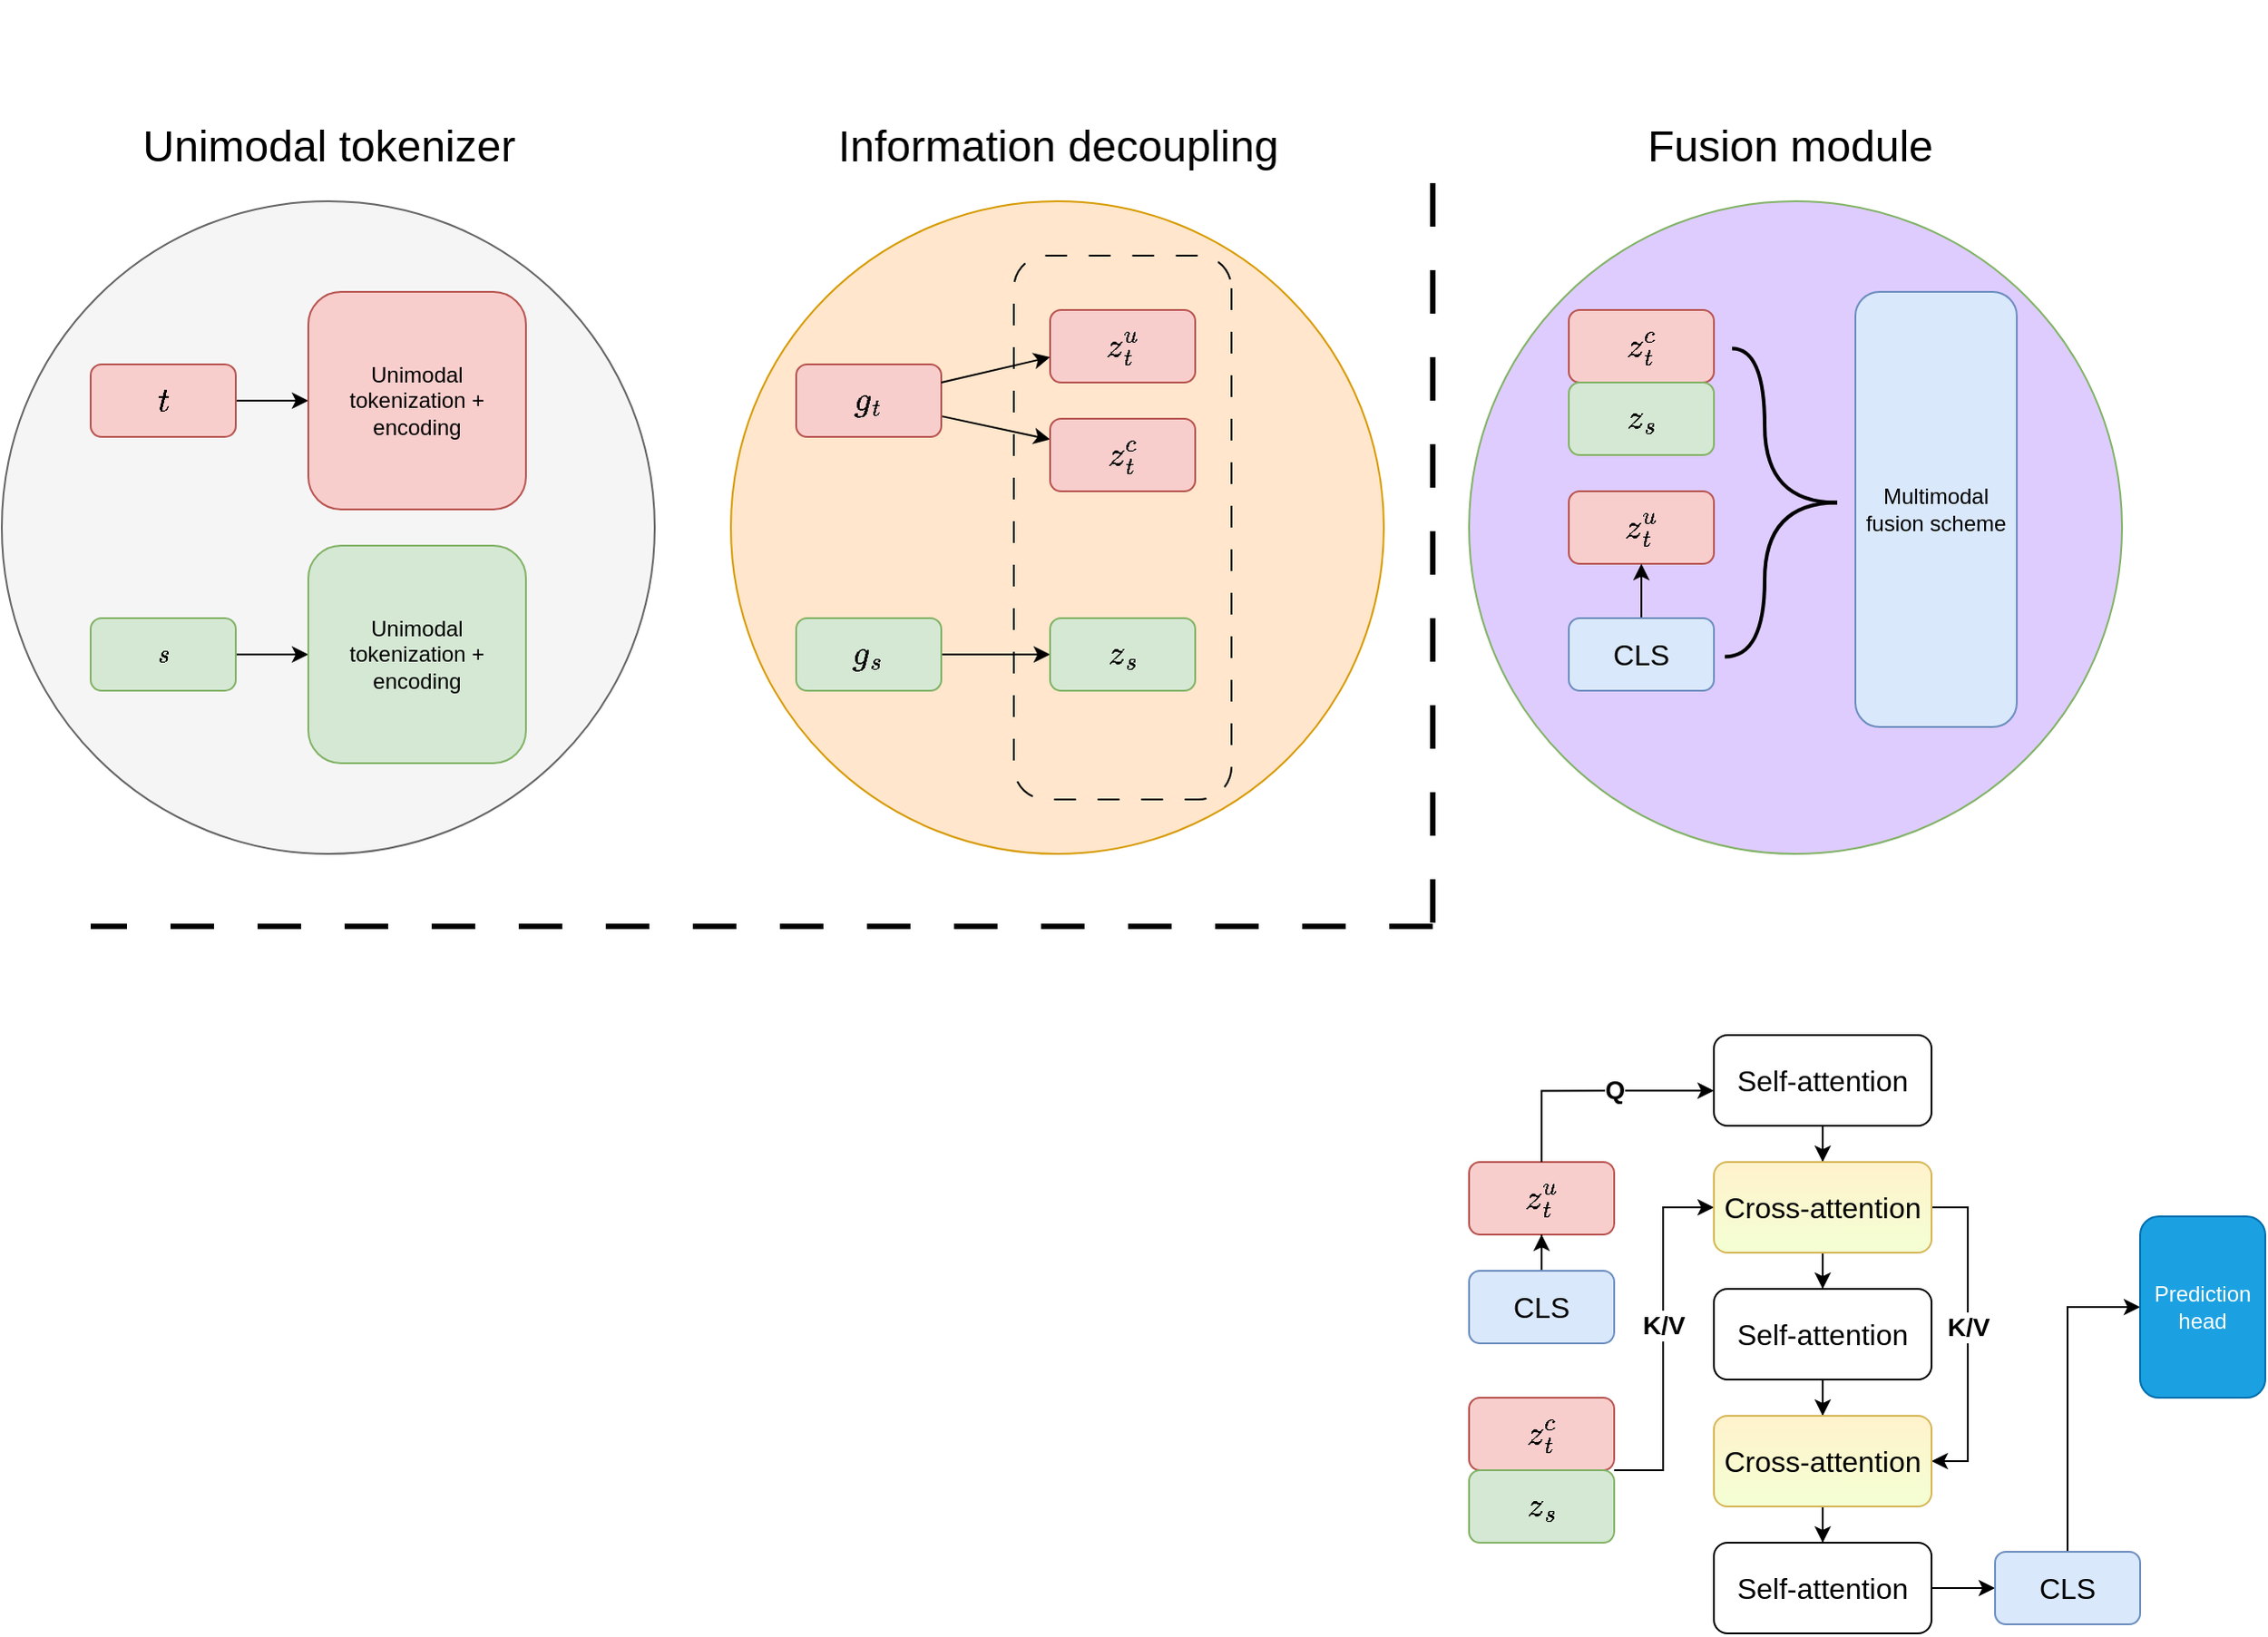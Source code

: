 <mxfile version="26.0.3">
  <diagram name="Page-1" id="ppDWNuSZf4CIT6eY6HD5">
    <mxGraphModel dx="855" dy="1716" grid="1" gridSize="10" guides="1" tooltips="1" connect="1" arrows="1" fold="1" page="1" pageScale="1" pageWidth="827" pageHeight="1169" math="1" shadow="0">
      <root>
        <mxCell id="0" />
        <mxCell id="1" parent="0" />
        <mxCell id="b5ZvEWZHJdZfXE5YK8wL-39" value="" style="ellipse;whiteSpace=wrap;html=1;aspect=fixed;fillColor=#DECCFF;strokeColor=#82b366;" vertex="1" parent="1">
          <mxGeometry x="920" y="50" width="360" height="360" as="geometry" />
        </mxCell>
        <mxCell id="b5ZvEWZHJdZfXE5YK8wL-23" value="" style="ellipse;whiteSpace=wrap;html=1;aspect=fixed;fillColor=#ffe6cc;strokeColor=#d79b00;" vertex="1" parent="1">
          <mxGeometry x="513" y="50" width="360" height="360" as="geometry" />
        </mxCell>
        <mxCell id="b5ZvEWZHJdZfXE5YK8wL-9" value="" style="ellipse;whiteSpace=wrap;html=1;aspect=fixed;fillColor=#f5f5f5;strokeColor=#666666;fontColor=#333333;" vertex="1" parent="1">
          <mxGeometry x="111" y="50" width="360" height="360" as="geometry" />
        </mxCell>
        <mxCell id="b5ZvEWZHJdZfXE5YK8wL-8" value="" style="edgeStyle=orthogonalEdgeStyle;rounded=0;orthogonalLoop=1;jettySize=auto;html=1;" edge="1" parent="1" source="b5ZvEWZHJdZfXE5YK8wL-2" target="b5ZvEWZHJdZfXE5YK8wL-5">
          <mxGeometry relative="1" as="geometry" />
        </mxCell>
        <mxCell id="b5ZvEWZHJdZfXE5YK8wL-2" value="&lt;font style=&quot;font-size: 16px;&quot;&gt;$$t$$&lt;/font&gt;" style="rounded=1;whiteSpace=wrap;html=1;fillColor=#f8cecc;strokeColor=#b85450;" vertex="1" parent="1">
          <mxGeometry x="160" y="140" width="80" height="40" as="geometry" />
        </mxCell>
        <mxCell id="b5ZvEWZHJdZfXE5YK8wL-7" value="" style="edgeStyle=orthogonalEdgeStyle;rounded=0;orthogonalLoop=1;jettySize=auto;html=1;" edge="1" parent="1" source="b5ZvEWZHJdZfXE5YK8wL-4" target="b5ZvEWZHJdZfXE5YK8wL-6">
          <mxGeometry relative="1" as="geometry" />
        </mxCell>
        <mxCell id="b5ZvEWZHJdZfXE5YK8wL-4" value="$$s$$" style="rounded=1;whiteSpace=wrap;html=1;fillColor=#d5e8d4;strokeColor=#82b366;" vertex="1" parent="1">
          <mxGeometry x="160" y="280" width="80" height="40" as="geometry" />
        </mxCell>
        <mxCell id="b5ZvEWZHJdZfXE5YK8wL-5" value="Unimodal tokenization + encoding" style="rounded=1;whiteSpace=wrap;html=1;fillColor=#f8cecc;strokeColor=#b85450;" vertex="1" parent="1">
          <mxGeometry x="280" y="100" width="120" height="120" as="geometry" />
        </mxCell>
        <mxCell id="b5ZvEWZHJdZfXE5YK8wL-6" value="Unimodal tokenization + encoding" style="rounded=1;whiteSpace=wrap;html=1;fillColor=#d5e8d4;strokeColor=#82b366;" vertex="1" parent="1">
          <mxGeometry x="280" y="240" width="120" height="120" as="geometry" />
        </mxCell>
        <mxCell id="b5ZvEWZHJdZfXE5YK8wL-19" value="" style="rounded=0;orthogonalLoop=1;jettySize=auto;html=1;" edge="1" parent="1" source="b5ZvEWZHJdZfXE5YK8wL-13" target="b5ZvEWZHJdZfXE5YK8wL-17">
          <mxGeometry relative="1" as="geometry" />
        </mxCell>
        <mxCell id="b5ZvEWZHJdZfXE5YK8wL-13" value="&lt;font style=&quot;font-size: 16px;&quot;&gt;$$g_t$$&lt;/font&gt;" style="rounded=1;whiteSpace=wrap;html=1;fillColor=#f8cecc;strokeColor=#b85450;" vertex="1" parent="1">
          <mxGeometry x="549" y="140" width="80" height="40" as="geometry" />
        </mxCell>
        <mxCell id="b5ZvEWZHJdZfXE5YK8wL-22" value="" style="edgeStyle=orthogonalEdgeStyle;rounded=0;orthogonalLoop=1;jettySize=auto;html=1;" edge="1" parent="1" source="b5ZvEWZHJdZfXE5YK8wL-14" target="b5ZvEWZHJdZfXE5YK8wL-18">
          <mxGeometry relative="1" as="geometry" />
        </mxCell>
        <mxCell id="b5ZvEWZHJdZfXE5YK8wL-14" value="&lt;font style=&quot;font-size: 16px;&quot;&gt;$$g_s$$&lt;/font&gt;" style="rounded=1;whiteSpace=wrap;html=1;fillColor=#d5e8d4;strokeColor=#82b366;" vertex="1" parent="1">
          <mxGeometry x="549" y="280" width="80" height="40" as="geometry" />
        </mxCell>
        <mxCell id="b5ZvEWZHJdZfXE5YK8wL-15" value="" style="rounded=1;whiteSpace=wrap;html=1;rotation=90;fillColor=none;dashed=1;dashPattern=12 12;" vertex="1" parent="1">
          <mxGeometry x="579" y="170" width="300" height="120" as="geometry" />
        </mxCell>
        <mxCell id="b5ZvEWZHJdZfXE5YK8wL-16" value="&lt;font style=&quot;font-size: 16px;&quot;&gt;$$z_t^u$$&lt;/font&gt;" style="rounded=1;whiteSpace=wrap;html=1;fillColor=#f8cecc;strokeColor=#b85450;" vertex="1" parent="1">
          <mxGeometry x="689" y="110" width="80" height="40" as="geometry" />
        </mxCell>
        <mxCell id="b5ZvEWZHJdZfXE5YK8wL-17" value="&lt;font style=&quot;font-size: 16px;&quot;&gt;$$z_t^c$$&lt;/font&gt;" style="rounded=1;whiteSpace=wrap;html=1;fillColor=#f8cecc;strokeColor=#b85450;" vertex="1" parent="1">
          <mxGeometry x="689" y="170" width="80" height="40" as="geometry" />
        </mxCell>
        <mxCell id="b5ZvEWZHJdZfXE5YK8wL-18" value="&lt;font style=&quot;font-size: 16px;&quot;&gt;$$z_s$$&lt;/font&gt;" style="rounded=1;whiteSpace=wrap;html=1;fillColor=#d5e8d4;strokeColor=#82b366;" vertex="1" parent="1">
          <mxGeometry x="689" y="280" width="80" height="40" as="geometry" />
        </mxCell>
        <mxCell id="b5ZvEWZHJdZfXE5YK8wL-21" value="" style="rounded=0;orthogonalLoop=1;jettySize=auto;html=1;exitX=1;exitY=0.25;exitDx=0;exitDy=0;" edge="1" parent="1" source="b5ZvEWZHJdZfXE5YK8wL-13">
          <mxGeometry relative="1" as="geometry">
            <mxPoint x="629" y="124" as="sourcePoint" />
            <mxPoint x="689" y="136" as="targetPoint" />
          </mxGeometry>
        </mxCell>
        <mxCell id="b5ZvEWZHJdZfXE5YK8wL-24" value="&lt;font style=&quot;font-size: 16px;&quot;&gt;$$z_t^u$$&lt;/font&gt;" style="rounded=1;whiteSpace=wrap;html=1;fillColor=#f8cecc;strokeColor=#b85450;" vertex="1" parent="1">
          <mxGeometry x="975" y="210" width="80" height="40" as="geometry" />
        </mxCell>
        <mxCell id="b5ZvEWZHJdZfXE5YK8wL-25" value="&lt;font style=&quot;font-size: 16px;&quot;&gt;$$z_t^c$$&lt;/font&gt;" style="rounded=1;whiteSpace=wrap;html=1;fillColor=#f8cecc;strokeColor=#b85450;" vertex="1" parent="1">
          <mxGeometry x="975" y="110" width="80" height="40" as="geometry" />
        </mxCell>
        <mxCell id="b5ZvEWZHJdZfXE5YK8wL-26" value="&lt;font style=&quot;font-size: 16px;&quot;&gt;$$z_s$$&lt;/font&gt;" style="rounded=1;whiteSpace=wrap;html=1;fillColor=#d5e8d4;strokeColor=#82b366;" vertex="1" parent="1">
          <mxGeometry x="975" y="150" width="80" height="40" as="geometry" />
        </mxCell>
        <mxCell id="b5ZvEWZHJdZfXE5YK8wL-30" style="edgeStyle=orthogonalEdgeStyle;rounded=0;orthogonalLoop=1;jettySize=auto;html=1;entryX=0.5;entryY=1;entryDx=0;entryDy=0;" edge="1" parent="1" source="b5ZvEWZHJdZfXE5YK8wL-27" target="b5ZvEWZHJdZfXE5YK8wL-24">
          <mxGeometry relative="1" as="geometry" />
        </mxCell>
        <mxCell id="b5ZvEWZHJdZfXE5YK8wL-27" value="&lt;font style=&quot;font-size: 16px;&quot;&gt;CLS&lt;/font&gt;" style="rounded=1;whiteSpace=wrap;html=1;fillColor=#dae8fc;strokeColor=#6c8ebf;" vertex="1" parent="1">
          <mxGeometry x="975" y="280" width="80" height="40" as="geometry" />
        </mxCell>
        <mxCell id="b5ZvEWZHJdZfXE5YK8wL-37" value="&lt;font&gt;Multimodal fusion scheme&lt;/font&gt;" style="rounded=1;whiteSpace=wrap;html=1;fillColor=#dae8fc;strokeColor=#6c8ebf;" vertex="1" parent="1">
          <mxGeometry x="1133" y="100" width="89" height="240" as="geometry" />
        </mxCell>
        <mxCell id="b5ZvEWZHJdZfXE5YK8wL-40" value="" style="group;rotation=-179;" vertex="1" connectable="0" parent="1">
          <mxGeometry x="980" y="-60" width="60" height="170" as="geometry" />
        </mxCell>
        <mxCell id="b5ZvEWZHJdZfXE5YK8wL-41" value="" style="endArrow=none;html=1;rounded=0;fontStyle=1;edgeStyle=orthogonalEdgeStyle;curved=1;strokeWidth=2;" edge="1" parent="b5ZvEWZHJdZfXE5YK8wL-40">
          <mxGeometry width="50" height="50" relative="1" as="geometry">
            <mxPoint x="143" y="276.25" as="sourcePoint" />
            <mxPoint x="81" y="361.25" as="targetPoint" />
            <Array as="points">
              <mxPoint x="103" y="276.25" />
              <mxPoint x="101" y="361.25" />
            </Array>
          </mxGeometry>
        </mxCell>
        <mxCell id="b5ZvEWZHJdZfXE5YK8wL-42" value="" style="endArrow=none;html=1;rounded=0;edgeStyle=orthogonalEdgeStyle;curved=1;strokeWidth=2;" edge="1" parent="b5ZvEWZHJdZfXE5YK8wL-40">
          <mxGeometry width="50" height="50" relative="1" as="geometry">
            <mxPoint x="143" y="276.25" as="sourcePoint" />
            <mxPoint x="85" y="191.25" as="targetPoint" />
            <Array as="points">
              <mxPoint x="103" y="276.25" />
              <mxPoint x="105" y="191.25" />
            </Array>
          </mxGeometry>
        </mxCell>
        <mxCell id="b5ZvEWZHJdZfXE5YK8wL-44" value="" style="endArrow=none;html=1;rounded=0;strokeWidth=3;dashed=1;dashPattern=8 8;" edge="1" parent="1">
          <mxGeometry width="50" height="50" relative="1" as="geometry">
            <mxPoint x="900" y="40" as="sourcePoint" />
            <mxPoint x="900" y="450" as="targetPoint" />
          </mxGeometry>
        </mxCell>
        <mxCell id="b5ZvEWZHJdZfXE5YK8wL-45" value="" style="endArrow=none;html=1;rounded=0;strokeWidth=3;dashed=1;dashPattern=8 8;" edge="1" parent="1">
          <mxGeometry width="50" height="50" relative="1" as="geometry">
            <mxPoint x="900" y="450" as="sourcePoint" />
            <mxPoint x="160" y="450" as="targetPoint" />
          </mxGeometry>
        </mxCell>
        <mxCell id="b5ZvEWZHJdZfXE5YK8wL-48" value="&lt;font style=&quot;font-size: 16px;&quot;&gt;$$z_t^u$$&lt;/font&gt;" style="rounded=1;whiteSpace=wrap;html=1;fillColor=#f8cecc;strokeColor=#b85450;" vertex="1" parent="1">
          <mxGeometry x="920" y="580" width="80" height="40" as="geometry" />
        </mxCell>
        <mxCell id="b5ZvEWZHJdZfXE5YK8wL-72" style="edgeStyle=orthogonalEdgeStyle;rounded=0;orthogonalLoop=1;jettySize=auto;html=1;entryX=0;entryY=0.5;entryDx=0;entryDy=0;exitX=1;exitY=1;exitDx=0;exitDy=0;" edge="1" parent="1" source="b5ZvEWZHJdZfXE5YK8wL-49" target="b5ZvEWZHJdZfXE5YK8wL-58">
          <mxGeometry relative="1" as="geometry">
            <Array as="points">
              <mxPoint x="1027" y="750" />
              <mxPoint x="1027" y="605" />
            </Array>
          </mxGeometry>
        </mxCell>
        <mxCell id="b5ZvEWZHJdZfXE5YK8wL-74" value="&lt;font style=&quot;font-size: 14px;&quot;&gt;&lt;b&gt;K/V&lt;/b&gt;&lt;/font&gt;" style="edgeLabel;html=1;align=center;verticalAlign=middle;resizable=0;points=[];" vertex="1" connectable="0" parent="b5ZvEWZHJdZfXE5YK8wL-72">
          <mxGeometry x="0.234" relative="1" as="geometry">
            <mxPoint y="16" as="offset" />
          </mxGeometry>
        </mxCell>
        <mxCell id="b5ZvEWZHJdZfXE5YK8wL-49" value="&lt;font style=&quot;font-size: 16px;&quot;&gt;$$z_t^c$$&lt;/font&gt;" style="rounded=1;whiteSpace=wrap;html=1;fillColor=#f8cecc;strokeColor=#b85450;" vertex="1" parent="1">
          <mxGeometry x="920" y="710" width="80" height="40" as="geometry" />
        </mxCell>
        <mxCell id="b5ZvEWZHJdZfXE5YK8wL-50" value="&lt;font style=&quot;font-size: 16px;&quot;&gt;$$z_s$$&lt;/font&gt;" style="rounded=1;whiteSpace=wrap;html=1;fillColor=#d5e8d4;strokeColor=#82b366;" vertex="1" parent="1">
          <mxGeometry x="920" y="750" width="80" height="40" as="geometry" />
        </mxCell>
        <mxCell id="b5ZvEWZHJdZfXE5YK8wL-51" style="edgeStyle=orthogonalEdgeStyle;rounded=0;orthogonalLoop=1;jettySize=auto;html=1;entryX=0.5;entryY=1;entryDx=0;entryDy=0;" edge="1" parent="1" source="b5ZvEWZHJdZfXE5YK8wL-52" target="b5ZvEWZHJdZfXE5YK8wL-48">
          <mxGeometry relative="1" as="geometry" />
        </mxCell>
        <mxCell id="b5ZvEWZHJdZfXE5YK8wL-52" value="&lt;font style=&quot;font-size: 16px;&quot;&gt;CLS&lt;/font&gt;" style="rounded=1;whiteSpace=wrap;html=1;fillColor=#dae8fc;strokeColor=#6c8ebf;" vertex="1" parent="1">
          <mxGeometry x="920" y="640" width="80" height="40" as="geometry" />
        </mxCell>
        <mxCell id="b5ZvEWZHJdZfXE5YK8wL-64" style="edgeStyle=orthogonalEdgeStyle;rounded=0;orthogonalLoop=1;jettySize=auto;html=1;entryX=0.5;entryY=0;entryDx=0;entryDy=0;" edge="1" parent="1" source="b5ZvEWZHJdZfXE5YK8wL-53" target="b5ZvEWZHJdZfXE5YK8wL-58">
          <mxGeometry relative="1" as="geometry" />
        </mxCell>
        <mxCell id="b5ZvEWZHJdZfXE5YK8wL-53" value="&lt;font style=&quot;font-size: 16px;&quot;&gt;Self-attention&lt;/font&gt;" style="rounded=1;whiteSpace=wrap;html=1;" vertex="1" parent="1">
          <mxGeometry x="1055" y="510" width="120" height="50" as="geometry" />
        </mxCell>
        <mxCell id="b5ZvEWZHJdZfXE5YK8wL-66" style="edgeStyle=orthogonalEdgeStyle;rounded=0;orthogonalLoop=1;jettySize=auto;html=1;entryX=0.5;entryY=0;entryDx=0;entryDy=0;" edge="1" parent="1" source="b5ZvEWZHJdZfXE5YK8wL-56" target="b5ZvEWZHJdZfXE5YK8wL-61">
          <mxGeometry relative="1" as="geometry" />
        </mxCell>
        <mxCell id="b5ZvEWZHJdZfXE5YK8wL-56" value="&lt;font style=&quot;font-size: 16px;&quot;&gt;Self-attention&lt;/font&gt;" style="rounded=1;whiteSpace=wrap;html=1;" vertex="1" parent="1">
          <mxGeometry x="1055" y="650" width="120" height="50" as="geometry" />
        </mxCell>
        <mxCell id="b5ZvEWZHJdZfXE5YK8wL-69" style="edgeStyle=orthogonalEdgeStyle;rounded=0;orthogonalLoop=1;jettySize=auto;html=1;" edge="1" parent="1" source="b5ZvEWZHJdZfXE5YK8wL-57" target="b5ZvEWZHJdZfXE5YK8wL-68">
          <mxGeometry relative="1" as="geometry" />
        </mxCell>
        <mxCell id="b5ZvEWZHJdZfXE5YK8wL-57" value="&lt;font style=&quot;font-size: 16px;&quot;&gt;Self-attention&lt;/font&gt;" style="rounded=1;whiteSpace=wrap;html=1;" vertex="1" parent="1">
          <mxGeometry x="1055" y="790" width="120" height="50" as="geometry" />
        </mxCell>
        <mxCell id="b5ZvEWZHJdZfXE5YK8wL-65" style="edgeStyle=orthogonalEdgeStyle;rounded=0;orthogonalLoop=1;jettySize=auto;html=1;entryX=0.5;entryY=0;entryDx=0;entryDy=0;" edge="1" parent="1" source="b5ZvEWZHJdZfXE5YK8wL-58" target="b5ZvEWZHJdZfXE5YK8wL-56">
          <mxGeometry relative="1" as="geometry" />
        </mxCell>
        <mxCell id="b5ZvEWZHJdZfXE5YK8wL-73" style="edgeStyle=orthogonalEdgeStyle;rounded=0;orthogonalLoop=1;jettySize=auto;html=1;entryX=1;entryY=0.5;entryDx=0;entryDy=0;" edge="1" parent="1" source="b5ZvEWZHJdZfXE5YK8wL-58" target="b5ZvEWZHJdZfXE5YK8wL-61">
          <mxGeometry relative="1" as="geometry">
            <mxPoint x="1200" y="750" as="targetPoint" />
            <Array as="points">
              <mxPoint x="1195" y="605" />
              <mxPoint x="1195" y="745" />
            </Array>
          </mxGeometry>
        </mxCell>
        <mxCell id="b5ZvEWZHJdZfXE5YK8wL-75" value="&lt;b style=&quot;font-size: 14px;&quot;&gt;K/V&lt;/b&gt;" style="edgeLabel;html=1;align=center;verticalAlign=middle;resizable=0;points=[];" vertex="1" connectable="0" parent="b5ZvEWZHJdZfXE5YK8wL-73">
          <mxGeometry x="-0.185" relative="1" as="geometry">
            <mxPoint y="12" as="offset" />
          </mxGeometry>
        </mxCell>
        <mxCell id="b5ZvEWZHJdZfXE5YK8wL-58" value="&lt;font style=&quot;font-size: 16px;&quot;&gt;Cross-attention&lt;/font&gt;" style="rounded=1;whiteSpace=wrap;html=1;fillColor=#fff2cc;strokeColor=#d6b656;gradientColor=#F4FFD3;" vertex="1" parent="1">
          <mxGeometry x="1055" y="580" width="120" height="50" as="geometry" />
        </mxCell>
        <mxCell id="b5ZvEWZHJdZfXE5YK8wL-67" style="edgeStyle=orthogonalEdgeStyle;rounded=0;orthogonalLoop=1;jettySize=auto;html=1;entryX=0.5;entryY=0;entryDx=0;entryDy=0;" edge="1" parent="1" source="b5ZvEWZHJdZfXE5YK8wL-61" target="b5ZvEWZHJdZfXE5YK8wL-57">
          <mxGeometry relative="1" as="geometry" />
        </mxCell>
        <mxCell id="b5ZvEWZHJdZfXE5YK8wL-61" value="&lt;font style=&quot;font-size: 16px;&quot;&gt;Cross-attention&lt;/font&gt;" style="rounded=1;whiteSpace=wrap;html=1;fillColor=#fff2cc;strokeColor=#d6b656;gradientColor=#F4FFD3;" vertex="1" parent="1">
          <mxGeometry x="1055" y="720" width="120" height="50" as="geometry" />
        </mxCell>
        <mxCell id="b5ZvEWZHJdZfXE5YK8wL-62" value="&lt;b style=&quot;font-size: 14px;&quot;&gt;Q&lt;/b&gt;" style="edgeStyle=orthogonalEdgeStyle;rounded=0;orthogonalLoop=1;jettySize=auto;html=1;entryX=0;entryY=0.613;entryDx=0;entryDy=0;entryPerimeter=0;" edge="1" parent="1" source="b5ZvEWZHJdZfXE5YK8wL-48" target="b5ZvEWZHJdZfXE5YK8wL-53">
          <mxGeometry x="0.181" y="1" relative="1" as="geometry">
            <Array as="points">
              <mxPoint x="960" y="541" />
            </Array>
            <mxPoint as="offset" />
          </mxGeometry>
        </mxCell>
        <mxCell id="b5ZvEWZHJdZfXE5YK8wL-71" style="edgeStyle=orthogonalEdgeStyle;rounded=0;orthogonalLoop=1;jettySize=auto;html=1;entryX=0;entryY=0.5;entryDx=0;entryDy=0;" edge="1" parent="1" source="b5ZvEWZHJdZfXE5YK8wL-68" target="b5ZvEWZHJdZfXE5YK8wL-70">
          <mxGeometry relative="1" as="geometry" />
        </mxCell>
        <mxCell id="b5ZvEWZHJdZfXE5YK8wL-68" value="&lt;font style=&quot;font-size: 16px;&quot;&gt;CLS&lt;/font&gt;" style="rounded=1;whiteSpace=wrap;html=1;fillColor=#dae8fc;strokeColor=#6c8ebf;" vertex="1" parent="1">
          <mxGeometry x="1210" y="795" width="80" height="40" as="geometry" />
        </mxCell>
        <mxCell id="b5ZvEWZHJdZfXE5YK8wL-70" value="Prediction head" style="rounded=1;whiteSpace=wrap;html=1;fillColor=#1ba1e2;fontColor=#ffffff;strokeColor=#006EAF;" vertex="1" parent="1">
          <mxGeometry x="1290" y="610" width="69" height="100" as="geometry" />
        </mxCell>
        <mxCell id="b5ZvEWZHJdZfXE5YK8wL-76" value="&lt;font style=&quot;font-size: 24px;&quot;&gt;Unimodal tokenizer&lt;/font&gt;" style="text;html=1;align=center;verticalAlign=middle;resizable=0;points=[];autosize=1;strokeColor=none;fillColor=none;" vertex="1" parent="1">
          <mxGeometry x="176" width="230" height="40" as="geometry" />
        </mxCell>
        <mxCell id="b5ZvEWZHJdZfXE5YK8wL-77" value="&lt;font style=&quot;font-size: 24px;&quot;&gt;Information decoupling&lt;/font&gt;" style="text;html=1;align=center;verticalAlign=middle;resizable=0;points=[];autosize=1;strokeColor=none;fillColor=none;" vertex="1" parent="1">
          <mxGeometry x="558" width="270" height="40" as="geometry" />
        </mxCell>
        <mxCell id="b5ZvEWZHJdZfXE5YK8wL-78" value="&lt;font style=&quot;font-size: 24px;&quot;&gt;Fusion module&amp;nbsp;&lt;/font&gt;" style="text;html=1;align=center;verticalAlign=middle;resizable=0;points=[];autosize=1;strokeColor=none;fillColor=none;" vertex="1" parent="1">
          <mxGeometry x="1005" width="190" height="40" as="geometry" />
        </mxCell>
      </root>
    </mxGraphModel>
  </diagram>
</mxfile>
